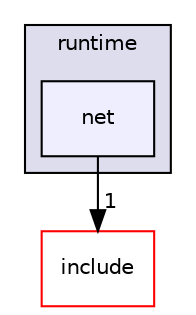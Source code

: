 digraph "net" {
  compound=true
  node [ fontsize="10", fontname="Helvetica"];
  edge [ labelfontsize="10", labelfontname="Helvetica"];
  subgraph clusterdir_85b65f714b626ac1b10314433483b941 {
    graph [ bgcolor="#ddddee", pencolor="black", label="runtime" fontname="Helvetica", fontsize="10", URL="dir_85b65f714b626ac1b10314433483b941.html"]
  dir_8a0aebc37e90bf88324406eb418a7d52 [shape=box, label="net", style="filled", fillcolor="#eeeeff", pencolor="black", URL="dir_8a0aebc37e90bf88324406eb418a7d52.html"];
  }
  dir_9986c02ba0b5b8de78617cb7a0436aeb [shape=box label="include" fillcolor="white" style="filled" color="red" URL="dir_9986c02ba0b5b8de78617cb7a0436aeb.html"];
  dir_8a0aebc37e90bf88324406eb418a7d52->dir_9986c02ba0b5b8de78617cb7a0436aeb [headlabel="1", labeldistance=1.5 headhref="dir_000030_000001.html"];
}
